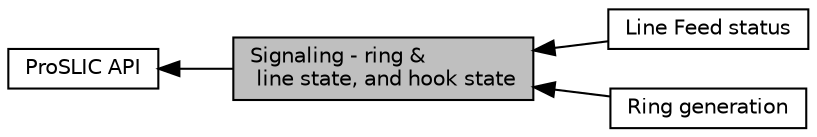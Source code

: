 digraph "Signaling - ring &amp; line state, and hook state"
{
  edge [fontname="Helvetica",fontsize="10",labelfontname="Helvetica",labelfontsize="10"];
  node [fontname="Helvetica",fontsize="10",shape=record];
  rankdir=LR;
  Node2 [label="Line Feed status",height=0.2,width=0.4,color="black", fillcolor="white", style="filled",URL="$group___l_i_n_e_s_t_a_t_u_s.html"];
  Node3 [label="Ring generation",height=0.2,width=0.4,color="black", fillcolor="white", style="filled",URL="$group___r_i_n_g___c_o_n_t_r_o_l.html"];
  Node0 [label="Signaling - ring &\l line state, and hook state",height=0.2,width=0.4,color="black", fillcolor="grey75", style="filled", fontcolor="black"];
  Node1 [label="ProSLIC API",height=0.2,width=0.4,color="black", fillcolor="white", style="filled",URL="$group___pro_s_l_i_c___a_p_i.html"];
  Node1->Node0 [shape=plaintext, dir="back", style="solid"];
  Node0->Node2 [shape=plaintext, dir="back", style="solid"];
  Node0->Node3 [shape=plaintext, dir="back", style="solid"];
}
